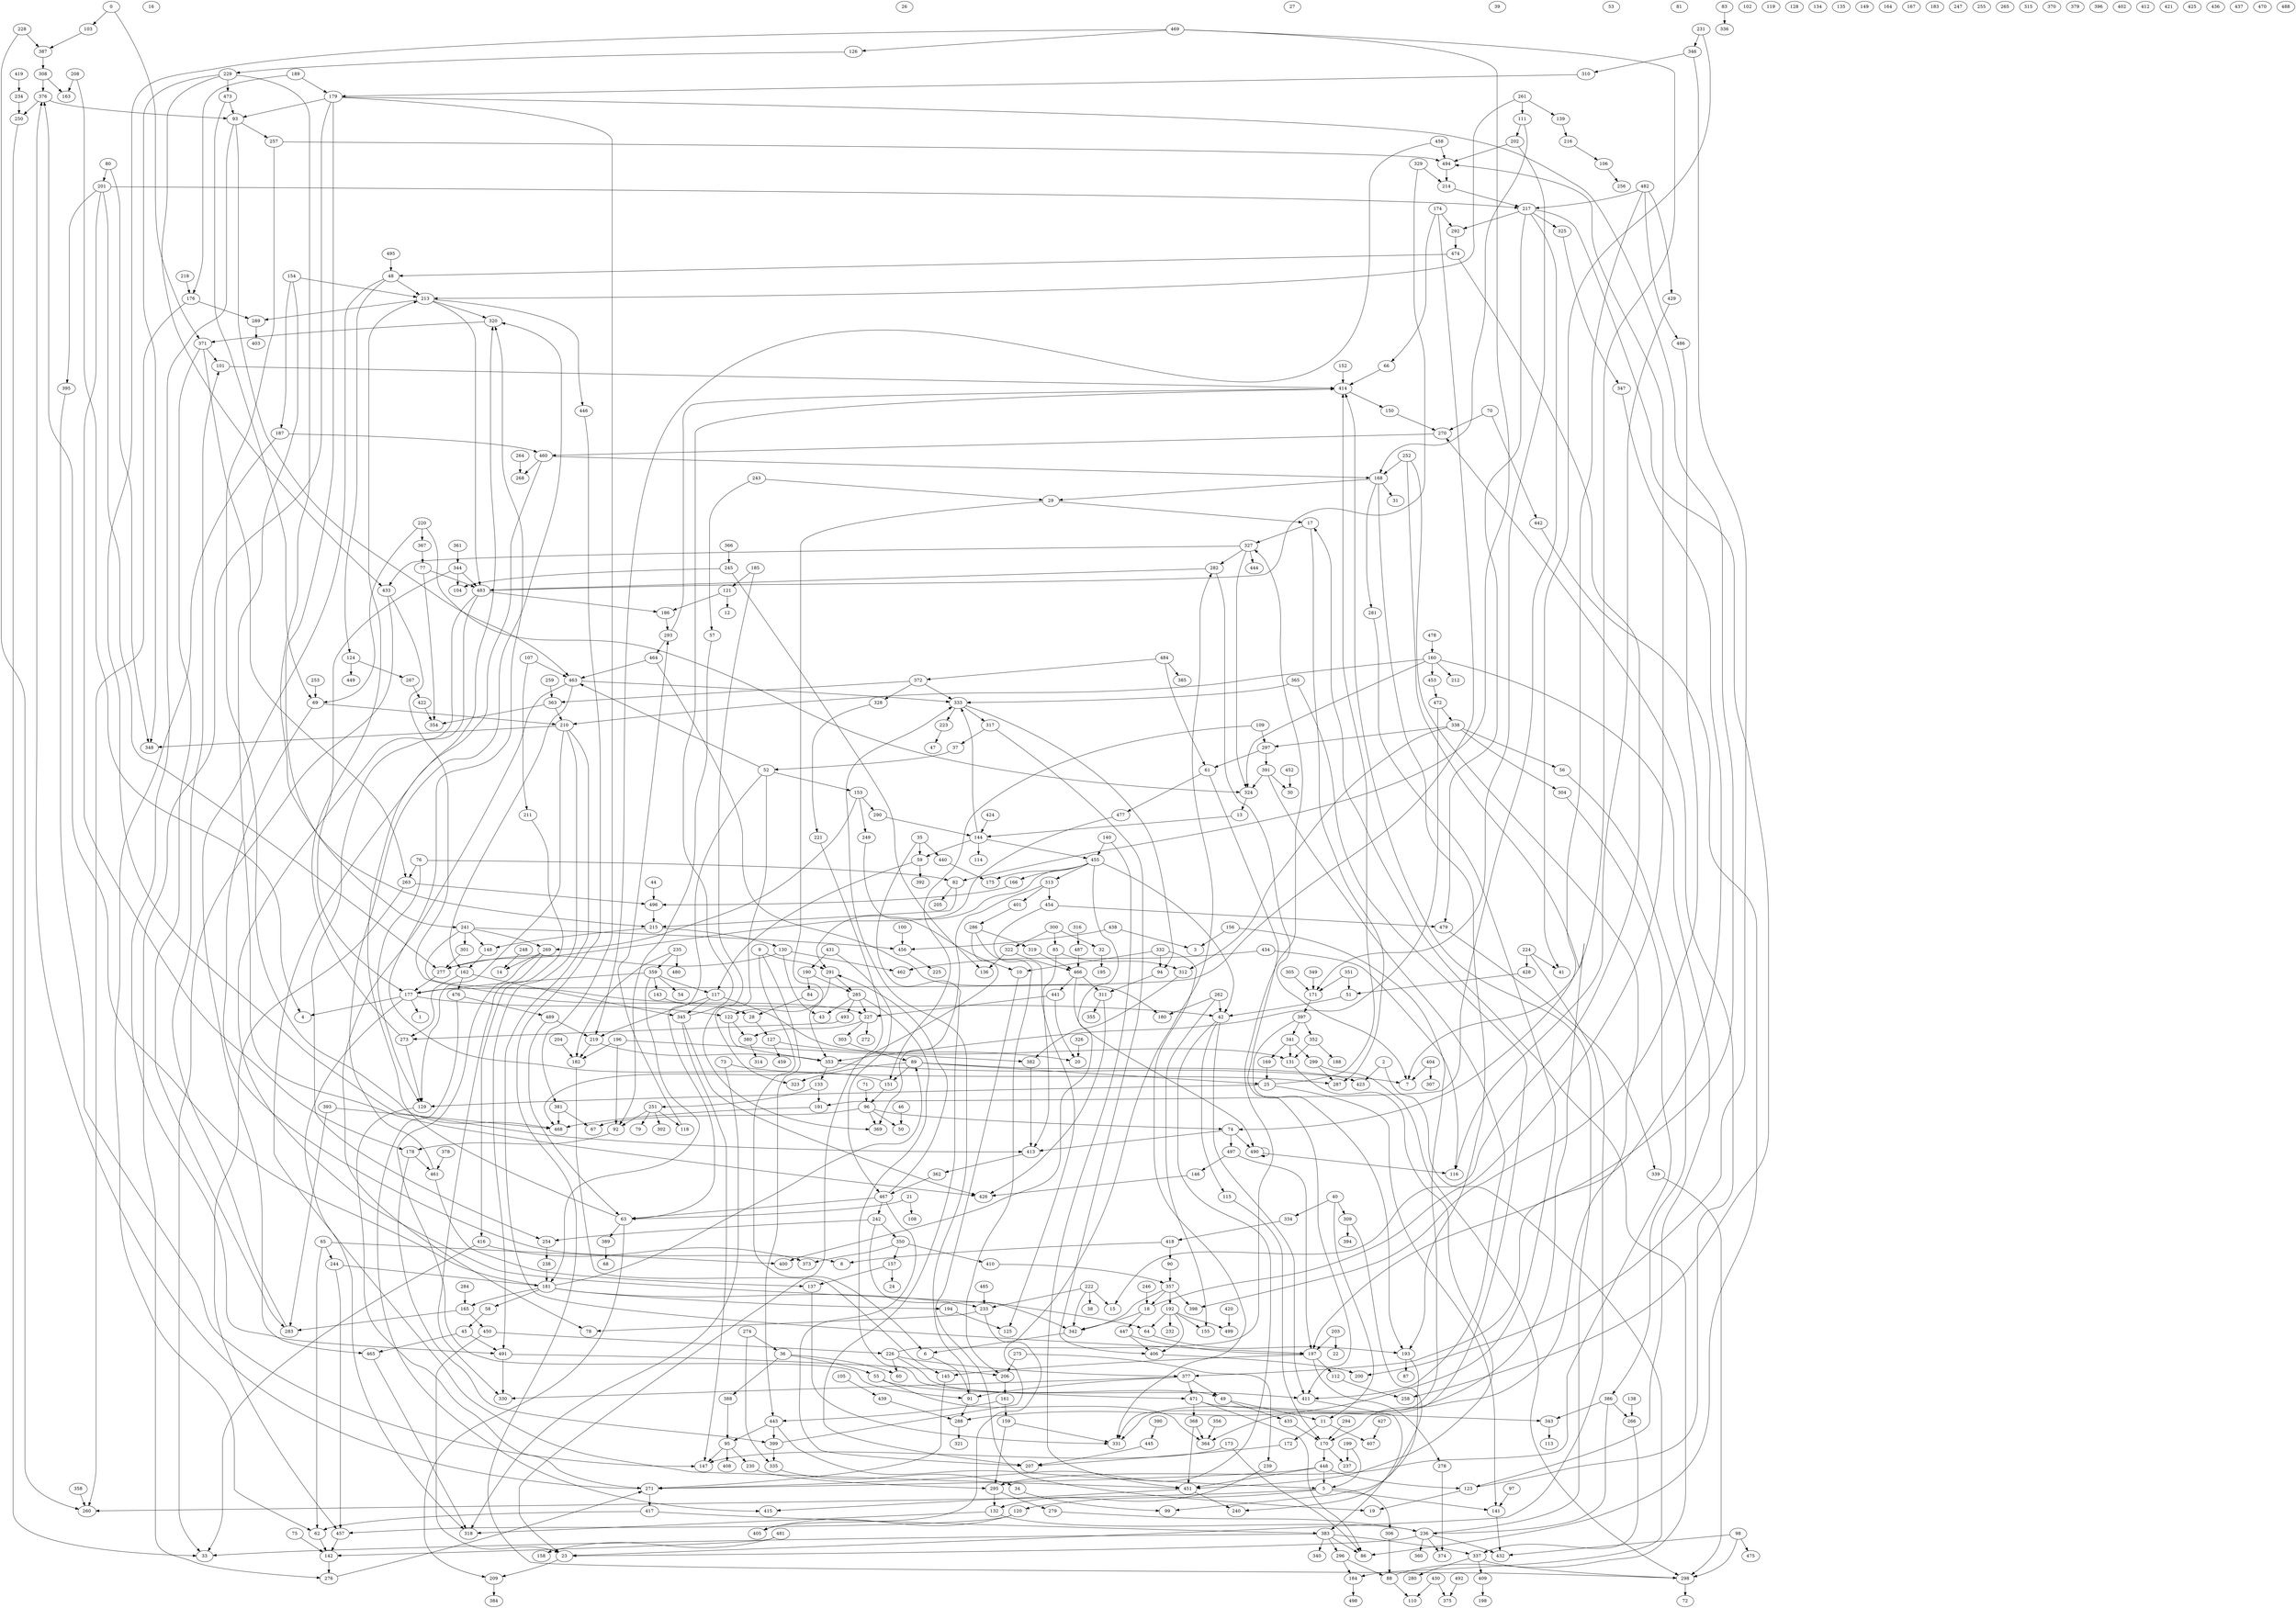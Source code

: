 digraph Erdos_Renyi_nodes_500_edges_700 {
0;
1;
2;
3;
4;
5;
6;
7;
8;
9;
10;
11;
12;
13;
14;
15;
16;
17;
18;
19;
20;
21;
22;
23;
24;
25;
26;
27;
28;
29;
30;
31;
32;
33;
34;
35;
36;
37;
38;
39;
40;
41;
42;
43;
44;
45;
46;
47;
48;
49;
50;
51;
52;
53;
54;
55;
56;
57;
58;
59;
60;
61;
62;
63;
64;
65;
66;
67;
68;
69;
70;
71;
72;
73;
74;
75;
76;
77;
78;
79;
80;
81;
82;
83;
84;
85;
86;
87;
88;
89;
90;
91;
92;
93;
94;
95;
96;
97;
98;
99;
100;
101;
102;
103;
104;
105;
106;
107;
108;
109;
110;
111;
112;
113;
114;
115;
116;
117;
118;
119;
120;
121;
122;
123;
124;
125;
126;
127;
128;
129;
130;
131;
132;
133;
134;
135;
136;
137;
138;
139;
140;
141;
142;
143;
144;
145;
146;
147;
148;
149;
150;
151;
152;
153;
154;
155;
156;
157;
158;
159;
160;
161;
162;
163;
164;
165;
166;
167;
168;
169;
170;
171;
172;
173;
174;
175;
176;
177;
178;
179;
180;
181;
182;
183;
184;
185;
186;
187;
188;
189;
190;
191;
192;
193;
194;
195;
196;
197;
198;
199;
200;
201;
202;
203;
204;
205;
206;
207;
208;
209;
210;
211;
212;
213;
214;
215;
216;
217;
218;
219;
220;
221;
222;
223;
224;
225;
226;
227;
228;
229;
230;
231;
232;
233;
234;
235;
236;
237;
238;
239;
240;
241;
242;
243;
244;
245;
246;
247;
248;
249;
250;
251;
252;
253;
254;
255;
256;
257;
258;
259;
260;
261;
262;
263;
264;
265;
266;
267;
268;
269;
270;
271;
272;
273;
274;
275;
276;
277;
278;
279;
280;
281;
282;
283;
284;
285;
286;
287;
288;
289;
290;
291;
292;
293;
294;
295;
296;
297;
298;
299;
300;
301;
302;
303;
304;
305;
306;
307;
308;
309;
310;
311;
312;
313;
314;
315;
316;
317;
318;
319;
320;
321;
322;
323;
324;
325;
326;
327;
328;
329;
330;
331;
332;
333;
334;
335;
336;
337;
338;
339;
340;
341;
342;
343;
344;
345;
346;
347;
348;
349;
350;
351;
352;
353;
354;
355;
356;
357;
358;
359;
360;
361;
362;
363;
364;
365;
366;
367;
368;
369;
370;
371;
372;
373;
374;
375;
376;
377;
378;
379;
380;
381;
382;
383;
384;
385;
386;
387;
388;
389;
390;
391;
392;
393;
394;
395;
396;
397;
398;
399;
400;
401;
402;
403;
404;
405;
406;
407;
408;
409;
410;
411;
412;
413;
414;
415;
416;
417;
418;
419;
420;
421;
422;
423;
424;
425;
426;
427;
428;
429;
430;
431;
432;
433;
434;
435;
436;
437;
438;
439;
440;
441;
442;
443;
444;
445;
446;
447;
448;
449;
450;
451;
452;
453;
454;
455;
456;
457;
458;
459;
460;
461;
462;
463;
464;
465;
466;
467;
468;
469;
470;
471;
472;
473;
474;
475;
476;
477;
478;
479;
480;
481;
482;
483;
484;
485;
486;
487;
488;
489;
490;
491;
492;
493;
494;
495;
496;
497;
498;
499;
85 -> 312;
351 -> 51;
103 -> 387;
282 -> 483;
431 -> 467;
481 -> 158;
357 -> 18;
131 -> 451;
413 -> 362;
107 -> 211;
304 -> 295;
130 -> 43;
243 -> 57;
492 -> 375;
429 -> 116;
63 -> 389;
420 -> 499;
448 -> 451;
345 -> 414;
181 -> 233;
358 -> 260;
199 -> 5;
9 -> 291;
236 -> 23;
377 -> 91;
241 -> 301;
484 -> 61;
208 -> 4;
371 -> 101;
453 -> 472;
165 -> 450;
226 -> 60;
293 -> 414;
482 -> 486;
63 -> 209;
213 -> 446;
35 -> 207;
96 -> 74;
168 -> 281;
186 -> 293;
121 -> 186;
273 -> 213;
494 -> 214;
159 -> 295;
166 -> 496;
397 -> 352;
334 -> 418;
300 -> 322;
377 -> 471;
241 -> 456;
40 -> 11;
219 -> 353;
338 -> 56;
399 -> 335;
120 -> 405;
96 -> 50;
324 -> 13;
350 -> 157;
17 -> 327;
312 -> 382;
140 -> 451;
411 -> 383;
283 -> 101;
178 -> 461;
442 -> 86;
192 -> 155;
235 -> 182;
378 -> 461;
486 -> 398;
308 -> 376;
359 -> 117;
483 -> 254;
124 -> 449;
148 -> 162;
162 -> 273;
269 -> 330;
177 -> 4;
433 -> 227;
493 -> 273;
242 -> 350;
228 -> 387;
217 -> 258;
123 -> 270;
473 -> 69;
130 -> 277;
264 -> 268;
220 -> 324;
484 -> 372;
243 -> 29;
109 -> 151;
157 -> 24;
204 -> 182;
329 -> 214;
126 -> 229;
190 -> 84;
45 -> 491;
70 -> 270;
129 -> 271;
229 -> 348;
383 -> 86;
70 -> 442;
473 -> 93;
309 -> 394;
338 -> 312;
140 -> 455;
42 -> 271;
291 -> 285;
25 -> 414;
210 -> 348;
313 -> 454;
97 -> 141;
257 -> 494;
317 -> 37;
29 -> 353;
365 -> 333;
489 -> 63;
337 -> 409;
382 -> 413;
192 -> 406;
347 -> 377;
311 -> 426;
197 -> 145;
269 -> 14;
101 -> 414;
82 -> 205;
359 -> 143;
18 -> 447;
443 -> 399;
222 -> 38;
230 -> 295;
177 -> 1;
218 -> 176;
372 -> 333;
262 -> 155;
65 -> 244;
165 -> 283;
85 -> 413;
443 -> 5;
299 -> 287;
229 -> 433;
82 -> 215;
239 -> 132;
233 -> 405;
349 -> 171;
242 -> 254;
322 -> 136;
199 -> 237;
451 -> 240;
440 -> 175;
467 -> 207;
451 -> 415;
196 -> 92;
73 -> 287;
333 -> 223;
469 -> 126;
77 -> 483;
391 -> 411;
5 -> 260;
236 -> 360;
464 -> 463;
194 -> 125;
434 -> 462;
184 -> 498;
138 -> 266;
224 -> 23;
320 -> 371;
177 -> 318;
244 -> 457;
192 -> 499;
471 -> 368;
55 -> 364;
220 -> 69;
341 -> 131;
386 -> 343;
241 -> 269;
190 -> 285;
463 -> 333;
346 -> 310;
201 -> 178;
460 -> 168;
123 -> 19;
469 -> 7;
305 -> 171;
210 -> 491;
21 -> 108;
282 -> 7;
245 -> 136;
285 -> 43;
215 -> 130;
6 -> 91;
439 -> 288;
174 -> 177;
168 -> 31;
357 -> 192;
95 -> 147;
409 -> 198;
339 -> 298;
267 -> 422;
343 -> 113;
172 -> 207;
319 -> 466;
162 -> 345;
174 -> 292;
5 -> 306;
383 -> 33;
59 -> 117;
487 -> 466;
455 -> 42;
127 -> 459;
196 -> 182;
181 -> 376;
160 -> 453;
341 -> 299;
181 -> 89;
25 -> 141;
435 -> 170;
153 -> 249;
472 -> 338;
414 -> 150;
176 -> 289;
310 -> 179;
410 -> 357;
299 -> 298;
2 -> 184;
220 -> 367;
203 -> 22;
137 -> 331;
115 -> 170;
467 -> 242;
185 -> 369;
460 -> 451;
202 -> 494;
454 -> 125;
93 -> 491;
313 -> 401;
477 -> 277;
342 -> 6;
91 -> 288;
197 -> 278;
455 -> 400;
261 -> 111;
327 -> 444;
57 -> 92;
472 -> 353;
297 -> 391;
118 -> 293;
160 -> 210;
390 -> 445;
482 -> 429;
391 -> 324;
168 -> 29;
13 -> 144;
145 -> 271;
130 -> 462;
2 -> 423;
100 -> 456;
344 -> 483;
288 -> 321;
9 -> 443;
430 -> 110;
76 -> 263;
133 -> 191;
249 -> 10;
478 -> 160;
483 -> 64;
234 -> 250;
219 -> 182;
132 -> 318;
298 -> 72;
52 -> 323;
236 -> 414;
460 -> 268;
117 -> 131;
371 -> 283;
490 -> 116;
467 -> 63;
262 -> 180;
95 -> 408;
185 -> 121;
467 -> 291;
59 -> 392;
171 -> 397;
431 -> 190;
327 -> 282;
191 -> 468;
433 -> 33;
162 -> 476;
144 -> 59;
117 -> 345;
257 -> 468;
333 -> 317;
461 -> 137;
359 -> 181;
160 -> 212;
182 -> 145;
222 -> 15;
424 -> 144;
252 -> 170;
441 -> 227;
466 -> 311;
455 -> 291;
227 -> 303;
56 -> 386;
380 -> 314;
295 -> 279;
295 -> 132;
461 -> 320;
416 -> 373;
42 -> 115;
37 -> 52;
397 -> 341;
181 -> 194;
229 -> 473;
381 -> 468;
216 -> 106;
98 -> 475;
293 -> 464;
91 -> 333;
438 -> 456;
261 -> 139;
96 -> 369;
353 -> 7;
254 -> 238;
417 -> 383;
261 -> 213;
474 -> 15;
42 -> 411;
36 -> 60;
271 -> 417;
393 -> 468;
187 -> 460;
357 -> 342;
399 -> 282;
353 -> 133;
66 -> 414;
23 -> 209;
445 -> 207;
252 -> 331;
368 -> 451;
313 -> 369;
450 -> 226;
161 -> 159;
139 -> 216;
289 -> 403;
270 -> 460;
157 -> 137;
263 -> 496;
356 -> 364;
112 -> 258;
0 -> 371;
29 -> 17;
74 -> 490;
455 -> 313;
463 -> 162;
208 -> 163;
173 -> 86;
367 -> 77;
18 -> 494;
482 -> 217;
371 -> 263;
49 -> 11;
491 -> 330;
274 -> 335;
281 -> 288;
479 -> 339;
105 -> 439;
11 -> 407;
224 -> 428;
311 -> 355;
202 -> 171;
170 -> 237;
83 -> 336;
142 -> 276;
465 -> 318;
404 -> 307;
10 -> 19;
393 -> 283;
387 -> 308;
490 -> 490;
40 -> 334;
227 -> 380;
351 -> 171;
238 -> 181;
455 -> 166;
434 -> 116;
201 -> 277;
226 -> 377;
109 -> 297;
322 -> 466;
181 -> 58;
189 -> 176;
88 -> 17;
151 -> 320;
447 -> 406;
233 -> 78;
327 -> 324;
368 -> 364;
241 -> 148;
495 -> 48;
456 -> 225;
466 -> 490;
386 -> 266;
294 -> 170;
291 -> 122;
275 -> 239;
332 -> 331;
357 -> 398;
317 -> 406;
213 -> 289;
76 -> 82;
491 -> 206;
262 -> 42;
65 -> 400;
476 -> 489;
179 -> 241;
11 -> 172;
49 -> 435;
179 -> 276;
483 -> 186;
201 -> 217;
192 -> 232;
69 -> 210;
111 -> 202;
241 -> 42;
80 -> 348;
36 -> 388;
217 -> 191;
474 -> 48;
345 -> 426;
187 -> 62;
226 -> 49;
209 -> 384;
338 -> 304;
383 -> 337;
40 -> 309;
391 -> 30;
286 -> 468;
447 -> 197;
428 -> 51;
231 -> 41;
366 -> 245;
94 -> 311;
329 -> 483;
90 -> 357;
372 -> 363;
455 -> 175;
406 -> 200;
117 -> 219;
44 -> 496;
497 -> 146;
64 -> 193;
441 -> 20;
246 -> 18;
154 -> 213;
193 -> 99;
377 -> 49;
481 -> 142;
422 -> 354;
170 -> 448;
32 -> 195;
35 -> 59;
189 -> 179;
89 -> 151;
98 -> 432;
452 -> 30;
124 -> 267;
252 -> 168;
89 -> 25;
122 -> 353;
96 -> 67;
285 -> 471;
376 -> 93;
127 -> 20;
235 -> 480;
45 -> 465;
215 -> 148;
278 -> 374;
269 -> 91;
242 -> 342;
301 -> 277;
332 -> 94;
213 -> 320;
448 -> 5;
213 -> 483;
55 -> 411;
224 -> 41;
28 -> 127;
275 -> 206;
192 -> 64;
52 -> 63;
484 -> 385;
144 -> 333;
389 -> 68;
88 -> 110;
92 -> 178;
132 -> 236;
206 -> 161;
181 -> 165;
482 -> 74;
325 -> 347;
146 -> 426;
75 -> 142;
363 -> 354;
337 -> 280;
362 -> 467;
376 -> 250;
401 -> 286;
263 -> 457;
327 -> 433;
446 -> 298;
383 -> 340;
48 -> 465;
179 -> 381;
34 -> 99;
156 -> 331;
156 -> 3;
469 -> 82;
458 -> 219;
427 -> 407;
144 -> 114;
419 -> 234;
89 -> 323;
48 -> 124;
63 -> 320;
236 -> 432;
222 -> 342;
133 -> 251;
251 -> 79;
430 -> 375;
476 -> 415;
292 -> 474;
251 -> 302;
297 -> 61;
21 -> 63;
173 -> 147;
69 -> 8;
296 -> 184;
177 -> 122;
489 -> 219;
251 -> 118;
61 -> 411;
141 -> 432;
61 -> 477;
381 -> 67;
48 -> 213;
174 -> 66;
418 -> 90;
259 -> 363;
193 -> 87;
210 -> 129;
250 -> 33;
271 -> 376;
46 -> 50;
93 -> 463;
203 -> 197;
471 -> 343;
496 -> 215;
52 -> 153;
9 -> 6;
471 -> 86;
352 -> 131;
150 -> 270;
197 -> 112;
352 -> 188;
159 -> 331;
210 -> 197;
417 -> 62;
161 -> 443;
359 -> 177;
231 -> 346;
168 -> 193;
71 -> 96;
160 -> 123;
73 -> 318;
143 -> 28;
274 -> 36;
346 -> 200;
179 -> 93;
107 -> 463;
286 -> 206;
253 -> 69;
122 -> 380;
386 -> 236;
196 -> 382;
485 -> 233;
93 -> 257;
176 -> 260;
450 -> 23;
251 -> 92;
217 -> 325;
5 -> 141;
266 -> 337;
221 -> 23;
326 -> 20;
74 -> 413;
25 -> 129;
457 -> 142;
51 -> 42;
222 -> 233;
285 -> 227;
89 -> 423;
111 -> 168;
344 -> 177;
62 -> 142;
276 -> 271;
359 -> 54;
214 -> 217;
154 -> 187;
211 -> 416;
335 -> 34;
466 -> 441;
308 -> 163;
454 -> 479;
76 -> 129;
296 -> 88;
284 -> 165;
448 -> 123;
344 -> 104;
337 -> 298;
286 -> 319;
169 -> 25;
153 -> 290;
469 -> 413;
18 -> 342;
458 -> 494;
338 -> 297;
120 -> 457;
463 -> 78;
333 -> 94;
245 -> 104;
497 -> 197;
144 -> 455;
217 -> 479;
273 -> 129;
179 -> 197;
95 -> 230;
464 -> 180;
0 -> 103;
341 -> 169;
80 -> 201;
300 -> 32;
438 -> 3;
178 -> 399;
17 -> 287;
443 -> 95;
58 -> 45;
285 -> 493;
152 -> 414;
223 -> 47;
153 -> 269;
418 -> 8;
404 -> 7;
65 -> 62;
160 -> 324;
98 -> 298;
279 -> 236;
363 -> 210;
106 -> 256;
377 -> 330;
77 -> 354;
397 -> 193;
277 -> 177;
154 -> 426;
290 -> 144;
52 -> 463;
345 -> 147;
236 -> 374;
36 -> 55;
217 -> 292;
448 -> 271;
361 -> 344;
309 -> 240;
316 -> 487;
372 -> 328;
350 -> 410;
388 -> 95;
226 -> 327;
228 -> 260;
332 -> 10;
383 -> 296;
306 -> 88;
201 -> 395;
235 -> 359;
350 -> 373;
227 -> 272;
121 -> 12;
74 -> 497;
84 -> 28;
151 -> 96;
35 -> 440;
248 -> 14;
365 -> 364;
300 -> 85;
395 -> 147;
5 -> 120;
303 -> 89;
229 -> 215;
416 -> 33;
328 -> 221;
244 -> 181;
}